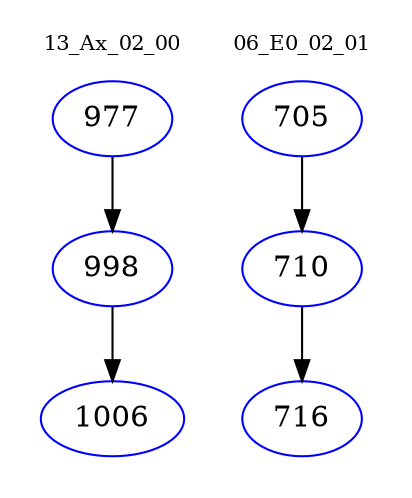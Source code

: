 digraph{
subgraph cluster_0 {
color = white
label = "13_Ax_02_00";
fontsize=10;
T0_977 [label="977", color="blue"]
T0_977 -> T0_998 [color="black"]
T0_998 [label="998", color="blue"]
T0_998 -> T0_1006 [color="black"]
T0_1006 [label="1006", color="blue"]
}
subgraph cluster_1 {
color = white
label = "06_E0_02_01";
fontsize=10;
T1_705 [label="705", color="blue"]
T1_705 -> T1_710 [color="black"]
T1_710 [label="710", color="blue"]
T1_710 -> T1_716 [color="black"]
T1_716 [label="716", color="blue"]
}
}
